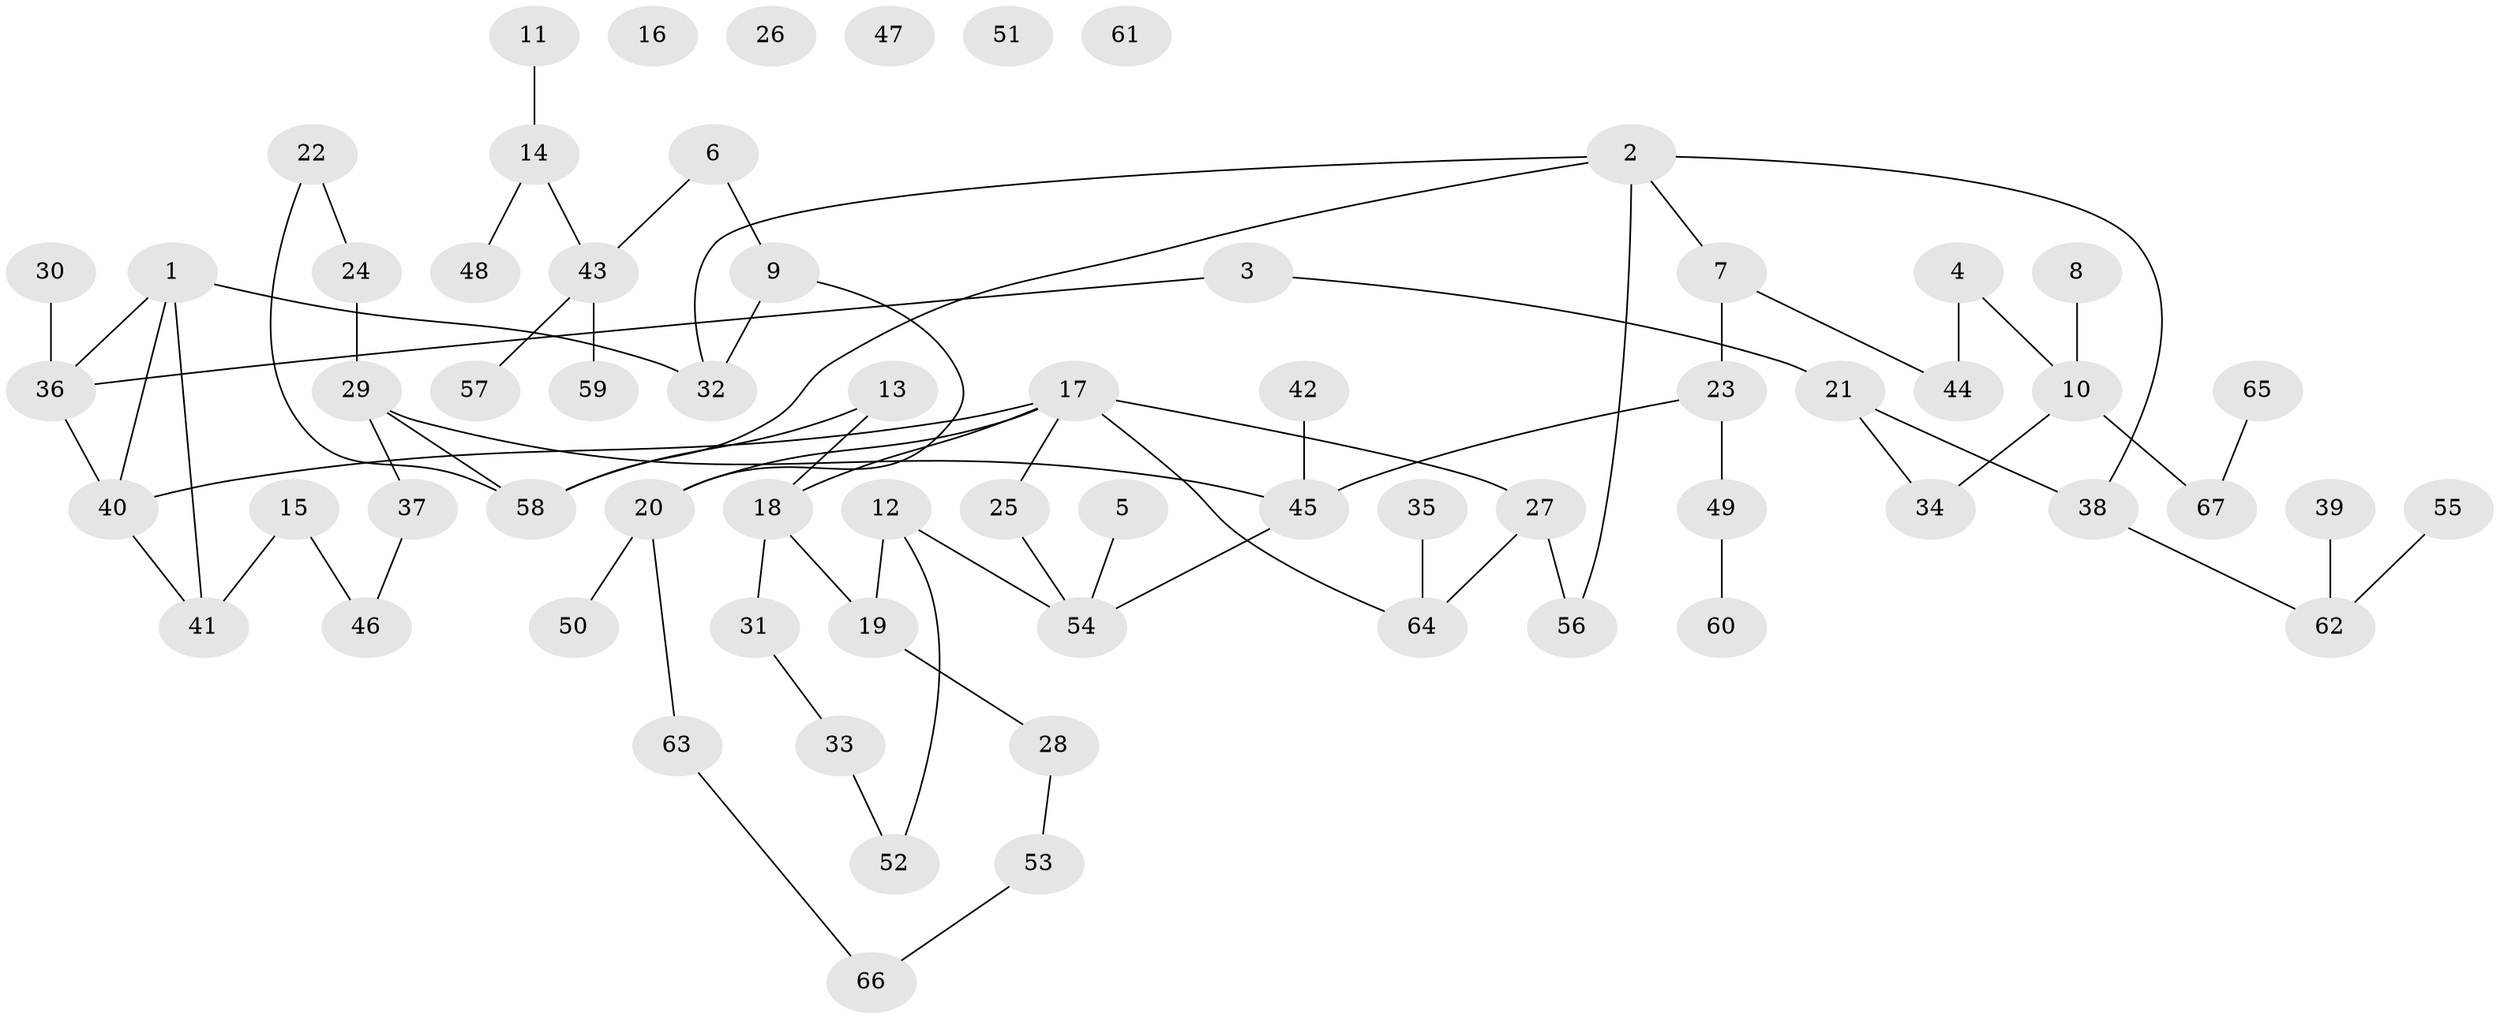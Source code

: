 // coarse degree distribution, {2: 0.325, 5: 0.05, 4: 0.1, 3: 0.2, 1: 0.15, 6: 0.05, 0: 0.125}
// Generated by graph-tools (version 1.1) at 2025/16/03/04/25 18:16:45]
// undirected, 67 vertices, 76 edges
graph export_dot {
graph [start="1"]
  node [color=gray90,style=filled];
  1;
  2;
  3;
  4;
  5;
  6;
  7;
  8;
  9;
  10;
  11;
  12;
  13;
  14;
  15;
  16;
  17;
  18;
  19;
  20;
  21;
  22;
  23;
  24;
  25;
  26;
  27;
  28;
  29;
  30;
  31;
  32;
  33;
  34;
  35;
  36;
  37;
  38;
  39;
  40;
  41;
  42;
  43;
  44;
  45;
  46;
  47;
  48;
  49;
  50;
  51;
  52;
  53;
  54;
  55;
  56;
  57;
  58;
  59;
  60;
  61;
  62;
  63;
  64;
  65;
  66;
  67;
  1 -- 32;
  1 -- 36;
  1 -- 40;
  1 -- 41;
  2 -- 7;
  2 -- 32;
  2 -- 38;
  2 -- 56;
  2 -- 58;
  3 -- 21;
  3 -- 36;
  4 -- 10;
  4 -- 44;
  5 -- 54;
  6 -- 9;
  6 -- 43;
  7 -- 23;
  7 -- 44;
  8 -- 10;
  9 -- 20;
  9 -- 32;
  10 -- 34;
  10 -- 67;
  11 -- 14;
  12 -- 19;
  12 -- 52;
  12 -- 54;
  13 -- 18;
  13 -- 58;
  14 -- 43;
  14 -- 48;
  15 -- 41;
  15 -- 46;
  17 -- 18;
  17 -- 20;
  17 -- 25;
  17 -- 27;
  17 -- 40;
  17 -- 64;
  18 -- 19;
  18 -- 31;
  19 -- 28;
  20 -- 50;
  20 -- 63;
  21 -- 34;
  21 -- 38;
  22 -- 24;
  22 -- 58;
  23 -- 45;
  23 -- 49;
  24 -- 29;
  25 -- 54;
  27 -- 56;
  27 -- 64;
  28 -- 53;
  29 -- 37;
  29 -- 45;
  29 -- 58;
  30 -- 36;
  31 -- 33;
  33 -- 52;
  35 -- 64;
  36 -- 40;
  37 -- 46;
  38 -- 62;
  39 -- 62;
  40 -- 41;
  42 -- 45;
  43 -- 57;
  43 -- 59;
  45 -- 54;
  49 -- 60;
  53 -- 66;
  55 -- 62;
  63 -- 66;
  65 -- 67;
}
